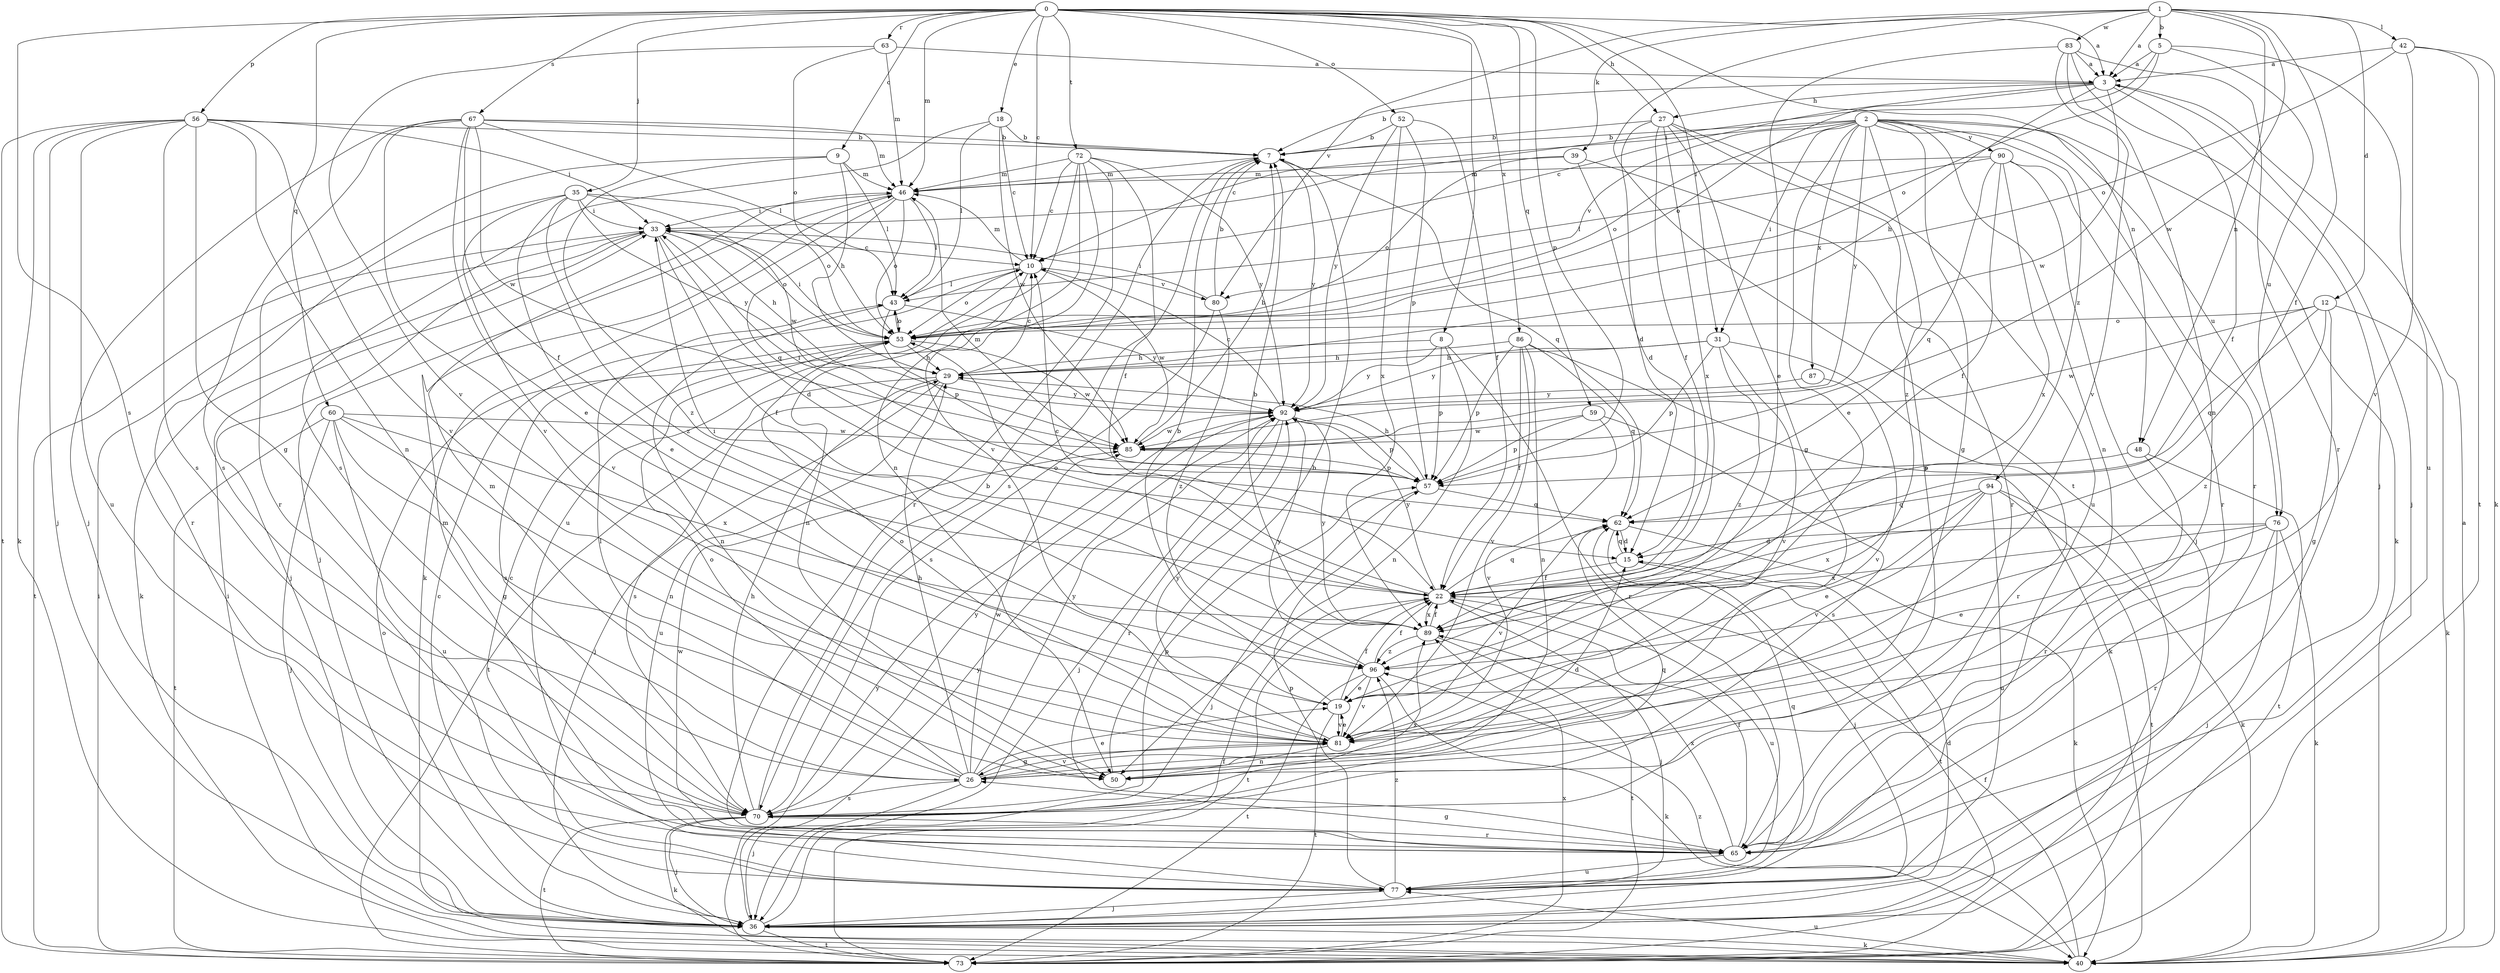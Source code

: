 strict digraph  {
0;
1;
2;
3;
5;
7;
8;
9;
10;
12;
15;
18;
19;
22;
26;
27;
29;
31;
33;
35;
36;
39;
40;
42;
43;
46;
48;
50;
52;
53;
56;
57;
59;
60;
62;
63;
65;
67;
70;
72;
73;
76;
77;
80;
81;
83;
85;
86;
87;
89;
90;
92;
94;
96;
0 -> 3  [label=a];
0 -> 8  [label=c];
0 -> 9  [label=c];
0 -> 10  [label=c];
0 -> 18  [label=e];
0 -> 27  [label=h];
0 -> 31  [label=i];
0 -> 35  [label=j];
0 -> 46  [label=m];
0 -> 48  [label=n];
0 -> 52  [label=o];
0 -> 56  [label=p];
0 -> 57  [label=p];
0 -> 59  [label=q];
0 -> 60  [label=q];
0 -> 63  [label=r];
0 -> 67  [label=s];
0 -> 70  [label=s];
0 -> 72  [label=t];
0 -> 86  [label=x];
1 -> 3  [label=a];
1 -> 5  [label=b];
1 -> 12  [label=d];
1 -> 22  [label=f];
1 -> 39  [label=k];
1 -> 42  [label=l];
1 -> 48  [label=n];
1 -> 73  [label=t];
1 -> 80  [label=v];
1 -> 83  [label=w];
1 -> 85  [label=w];
2 -> 7  [label=b];
2 -> 10  [label=c];
2 -> 19  [label=e];
2 -> 26  [label=g];
2 -> 31  [label=i];
2 -> 40  [label=k];
2 -> 50  [label=n];
2 -> 53  [label=o];
2 -> 65  [label=r];
2 -> 76  [label=u];
2 -> 80  [label=v];
2 -> 87  [label=x];
2 -> 90  [label=y];
2 -> 92  [label=y];
2 -> 94  [label=z];
2 -> 96  [label=z];
3 -> 7  [label=b];
3 -> 10  [label=c];
3 -> 22  [label=f];
3 -> 27  [label=h];
3 -> 29  [label=h];
3 -> 36  [label=j];
3 -> 53  [label=o];
3 -> 85  [label=w];
5 -> 3  [label=a];
5 -> 33  [label=i];
5 -> 53  [label=o];
5 -> 76  [label=u];
5 -> 77  [label=u];
7 -> 46  [label=m];
7 -> 62  [label=q];
7 -> 70  [label=s];
7 -> 92  [label=y];
8 -> 29  [label=h];
8 -> 50  [label=n];
8 -> 57  [label=p];
8 -> 65  [label=r];
8 -> 92  [label=y];
9 -> 29  [label=h];
9 -> 43  [label=l];
9 -> 46  [label=m];
9 -> 65  [label=r];
9 -> 96  [label=z];
10 -> 43  [label=l];
10 -> 46  [label=m];
10 -> 50  [label=n];
10 -> 53  [label=o];
10 -> 80  [label=v];
10 -> 85  [label=w];
12 -> 26  [label=g];
12 -> 40  [label=k];
12 -> 53  [label=o];
12 -> 62  [label=q];
12 -> 85  [label=w];
12 -> 96  [label=z];
15 -> 22  [label=f];
15 -> 62  [label=q];
15 -> 73  [label=t];
18 -> 7  [label=b];
18 -> 10  [label=c];
18 -> 43  [label=l];
18 -> 70  [label=s];
18 -> 85  [label=w];
19 -> 7  [label=b];
19 -> 22  [label=f];
19 -> 73  [label=t];
19 -> 81  [label=v];
22 -> 10  [label=c];
22 -> 36  [label=j];
22 -> 53  [label=o];
22 -> 62  [label=q];
22 -> 73  [label=t];
22 -> 77  [label=u];
22 -> 89  [label=x];
22 -> 92  [label=y];
26 -> 15  [label=d];
26 -> 19  [label=e];
26 -> 29  [label=h];
26 -> 36  [label=j];
26 -> 43  [label=l];
26 -> 46  [label=m];
26 -> 53  [label=o];
26 -> 70  [label=s];
26 -> 81  [label=v];
26 -> 85  [label=w];
26 -> 92  [label=y];
27 -> 7  [label=b];
27 -> 15  [label=d];
27 -> 22  [label=f];
27 -> 26  [label=g];
27 -> 70  [label=s];
27 -> 77  [label=u];
27 -> 89  [label=x];
29 -> 10  [label=c];
29 -> 36  [label=j];
29 -> 70  [label=s];
29 -> 73  [label=t];
29 -> 77  [label=u];
29 -> 92  [label=y];
31 -> 29  [label=h];
31 -> 57  [label=p];
31 -> 65  [label=r];
31 -> 81  [label=v];
31 -> 92  [label=y];
31 -> 96  [label=z];
33 -> 10  [label=c];
33 -> 15  [label=d];
33 -> 22  [label=f];
33 -> 29  [label=h];
33 -> 36  [label=j];
33 -> 40  [label=k];
33 -> 53  [label=o];
33 -> 73  [label=t];
35 -> 19  [label=e];
35 -> 33  [label=i];
35 -> 53  [label=o];
35 -> 65  [label=r];
35 -> 81  [label=v];
35 -> 85  [label=w];
35 -> 92  [label=y];
35 -> 96  [label=z];
36 -> 10  [label=c];
36 -> 15  [label=d];
36 -> 22  [label=f];
36 -> 40  [label=k];
36 -> 53  [label=o];
36 -> 73  [label=t];
36 -> 92  [label=y];
39 -> 15  [label=d];
39 -> 46  [label=m];
39 -> 53  [label=o];
39 -> 65  [label=r];
40 -> 3  [label=a];
40 -> 22  [label=f];
40 -> 33  [label=i];
40 -> 77  [label=u];
40 -> 96  [label=z];
42 -> 3  [label=a];
42 -> 40  [label=k];
42 -> 53  [label=o];
42 -> 73  [label=t];
42 -> 81  [label=v];
43 -> 50  [label=n];
43 -> 53  [label=o];
43 -> 57  [label=p];
43 -> 92  [label=y];
46 -> 33  [label=i];
46 -> 36  [label=j];
46 -> 40  [label=k];
46 -> 43  [label=l];
46 -> 53  [label=o];
46 -> 62  [label=q];
48 -> 57  [label=p];
48 -> 65  [label=r];
48 -> 73  [label=t];
50 -> 7  [label=b];
52 -> 7  [label=b];
52 -> 22  [label=f];
52 -> 57  [label=p];
52 -> 89  [label=x];
52 -> 92  [label=y];
53 -> 29  [label=h];
53 -> 33  [label=i];
53 -> 43  [label=l];
53 -> 70  [label=s];
53 -> 85  [label=w];
56 -> 7  [label=b];
56 -> 26  [label=g];
56 -> 33  [label=i];
56 -> 36  [label=j];
56 -> 40  [label=k];
56 -> 50  [label=n];
56 -> 70  [label=s];
56 -> 73  [label=t];
56 -> 77  [label=u];
56 -> 81  [label=v];
57 -> 29  [label=h];
57 -> 33  [label=i];
57 -> 36  [label=j];
57 -> 46  [label=m];
57 -> 62  [label=q];
59 -> 57  [label=p];
59 -> 70  [label=s];
59 -> 81  [label=v];
59 -> 85  [label=w];
60 -> 26  [label=g];
60 -> 36  [label=j];
60 -> 50  [label=n];
60 -> 73  [label=t];
60 -> 77  [label=u];
60 -> 85  [label=w];
60 -> 89  [label=x];
62 -> 15  [label=d];
62 -> 36  [label=j];
62 -> 40  [label=k];
62 -> 81  [label=v];
63 -> 3  [label=a];
63 -> 46  [label=m];
63 -> 53  [label=o];
63 -> 81  [label=v];
65 -> 22  [label=f];
65 -> 26  [label=g];
65 -> 46  [label=m];
65 -> 77  [label=u];
65 -> 85  [label=w];
65 -> 89  [label=x];
67 -> 7  [label=b];
67 -> 19  [label=e];
67 -> 22  [label=f];
67 -> 36  [label=j];
67 -> 43  [label=l];
67 -> 46  [label=m];
67 -> 70  [label=s];
67 -> 81  [label=v];
67 -> 85  [label=w];
70 -> 7  [label=b];
70 -> 29  [label=h];
70 -> 36  [label=j];
70 -> 40  [label=k];
70 -> 57  [label=p];
70 -> 62  [label=q];
70 -> 65  [label=r];
70 -> 73  [label=t];
70 -> 89  [label=x];
70 -> 92  [label=y];
72 -> 10  [label=c];
72 -> 22  [label=f];
72 -> 46  [label=m];
72 -> 50  [label=n];
72 -> 65  [label=r];
72 -> 77  [label=u];
72 -> 81  [label=v];
72 -> 92  [label=y];
73 -> 33  [label=i];
73 -> 89  [label=x];
73 -> 92  [label=y];
76 -> 15  [label=d];
76 -> 19  [label=e];
76 -> 36  [label=j];
76 -> 40  [label=k];
76 -> 65  [label=r];
76 -> 89  [label=x];
77 -> 10  [label=c];
77 -> 36  [label=j];
77 -> 57  [label=p];
77 -> 62  [label=q];
77 -> 96  [label=z];
80 -> 7  [label=b];
80 -> 33  [label=i];
80 -> 70  [label=s];
80 -> 96  [label=z];
81 -> 19  [label=e];
81 -> 26  [label=g];
81 -> 50  [label=n];
81 -> 53  [label=o];
81 -> 92  [label=y];
83 -> 3  [label=a];
83 -> 19  [label=e];
83 -> 36  [label=j];
83 -> 50  [label=n];
83 -> 65  [label=r];
83 -> 81  [label=v];
85 -> 7  [label=b];
85 -> 57  [label=p];
86 -> 22  [label=f];
86 -> 29  [label=h];
86 -> 40  [label=k];
86 -> 50  [label=n];
86 -> 57  [label=p];
86 -> 62  [label=q];
86 -> 81  [label=v];
87 -> 81  [label=v];
87 -> 92  [label=y];
89 -> 7  [label=b];
89 -> 22  [label=f];
89 -> 33  [label=i];
89 -> 73  [label=t];
89 -> 92  [label=y];
89 -> 96  [label=z];
90 -> 22  [label=f];
90 -> 36  [label=j];
90 -> 43  [label=l];
90 -> 46  [label=m];
90 -> 62  [label=q];
90 -> 65  [label=r];
90 -> 89  [label=x];
92 -> 10  [label=c];
92 -> 36  [label=j];
92 -> 57  [label=p];
92 -> 65  [label=r];
92 -> 85  [label=w];
94 -> 19  [label=e];
94 -> 40  [label=k];
94 -> 62  [label=q];
94 -> 73  [label=t];
94 -> 77  [label=u];
94 -> 81  [label=v];
94 -> 89  [label=x];
96 -> 19  [label=e];
96 -> 22  [label=f];
96 -> 40  [label=k];
96 -> 73  [label=t];
96 -> 81  [label=v];
96 -> 92  [label=y];
}

